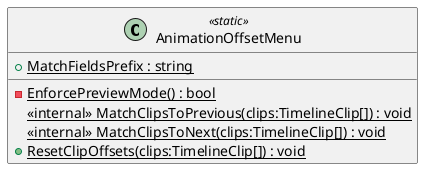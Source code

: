 @startuml
class AnimationOffsetMenu <<static>> {
    + {static} MatchFieldsPrefix : string
    {static} - EnforcePreviewMode() : bool
    <<internal>> {static} MatchClipsToPrevious(clips:TimelineClip[]) : void
    <<internal>> {static} MatchClipsToNext(clips:TimelineClip[]) : void
    + {static} ResetClipOffsets(clips:TimelineClip[]) : void
}
@enduml
